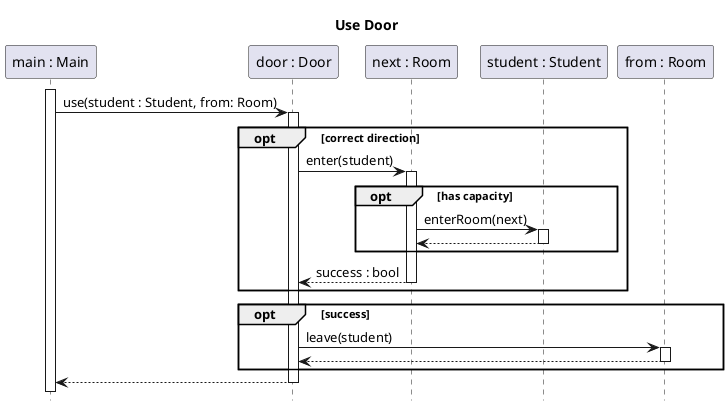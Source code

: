 @startuml door-use
title Use Door
hide footbox
participant "main : Main" as main
participant "door : Door" as door
participant "next : Room" as next
participant "student : Student" as student
participant "from : Room" as from

main++
main -> door ++: use(student : Student, from: Room) 
	opt correct direction
		door -> next ++: enter(student)
			opt has capacity
				next -> student ++: enterRoom(next)
				return
			end
		return success : bool
	end
	opt success
		door -> from ++: leave(student)
		return
	end
return
@enduml